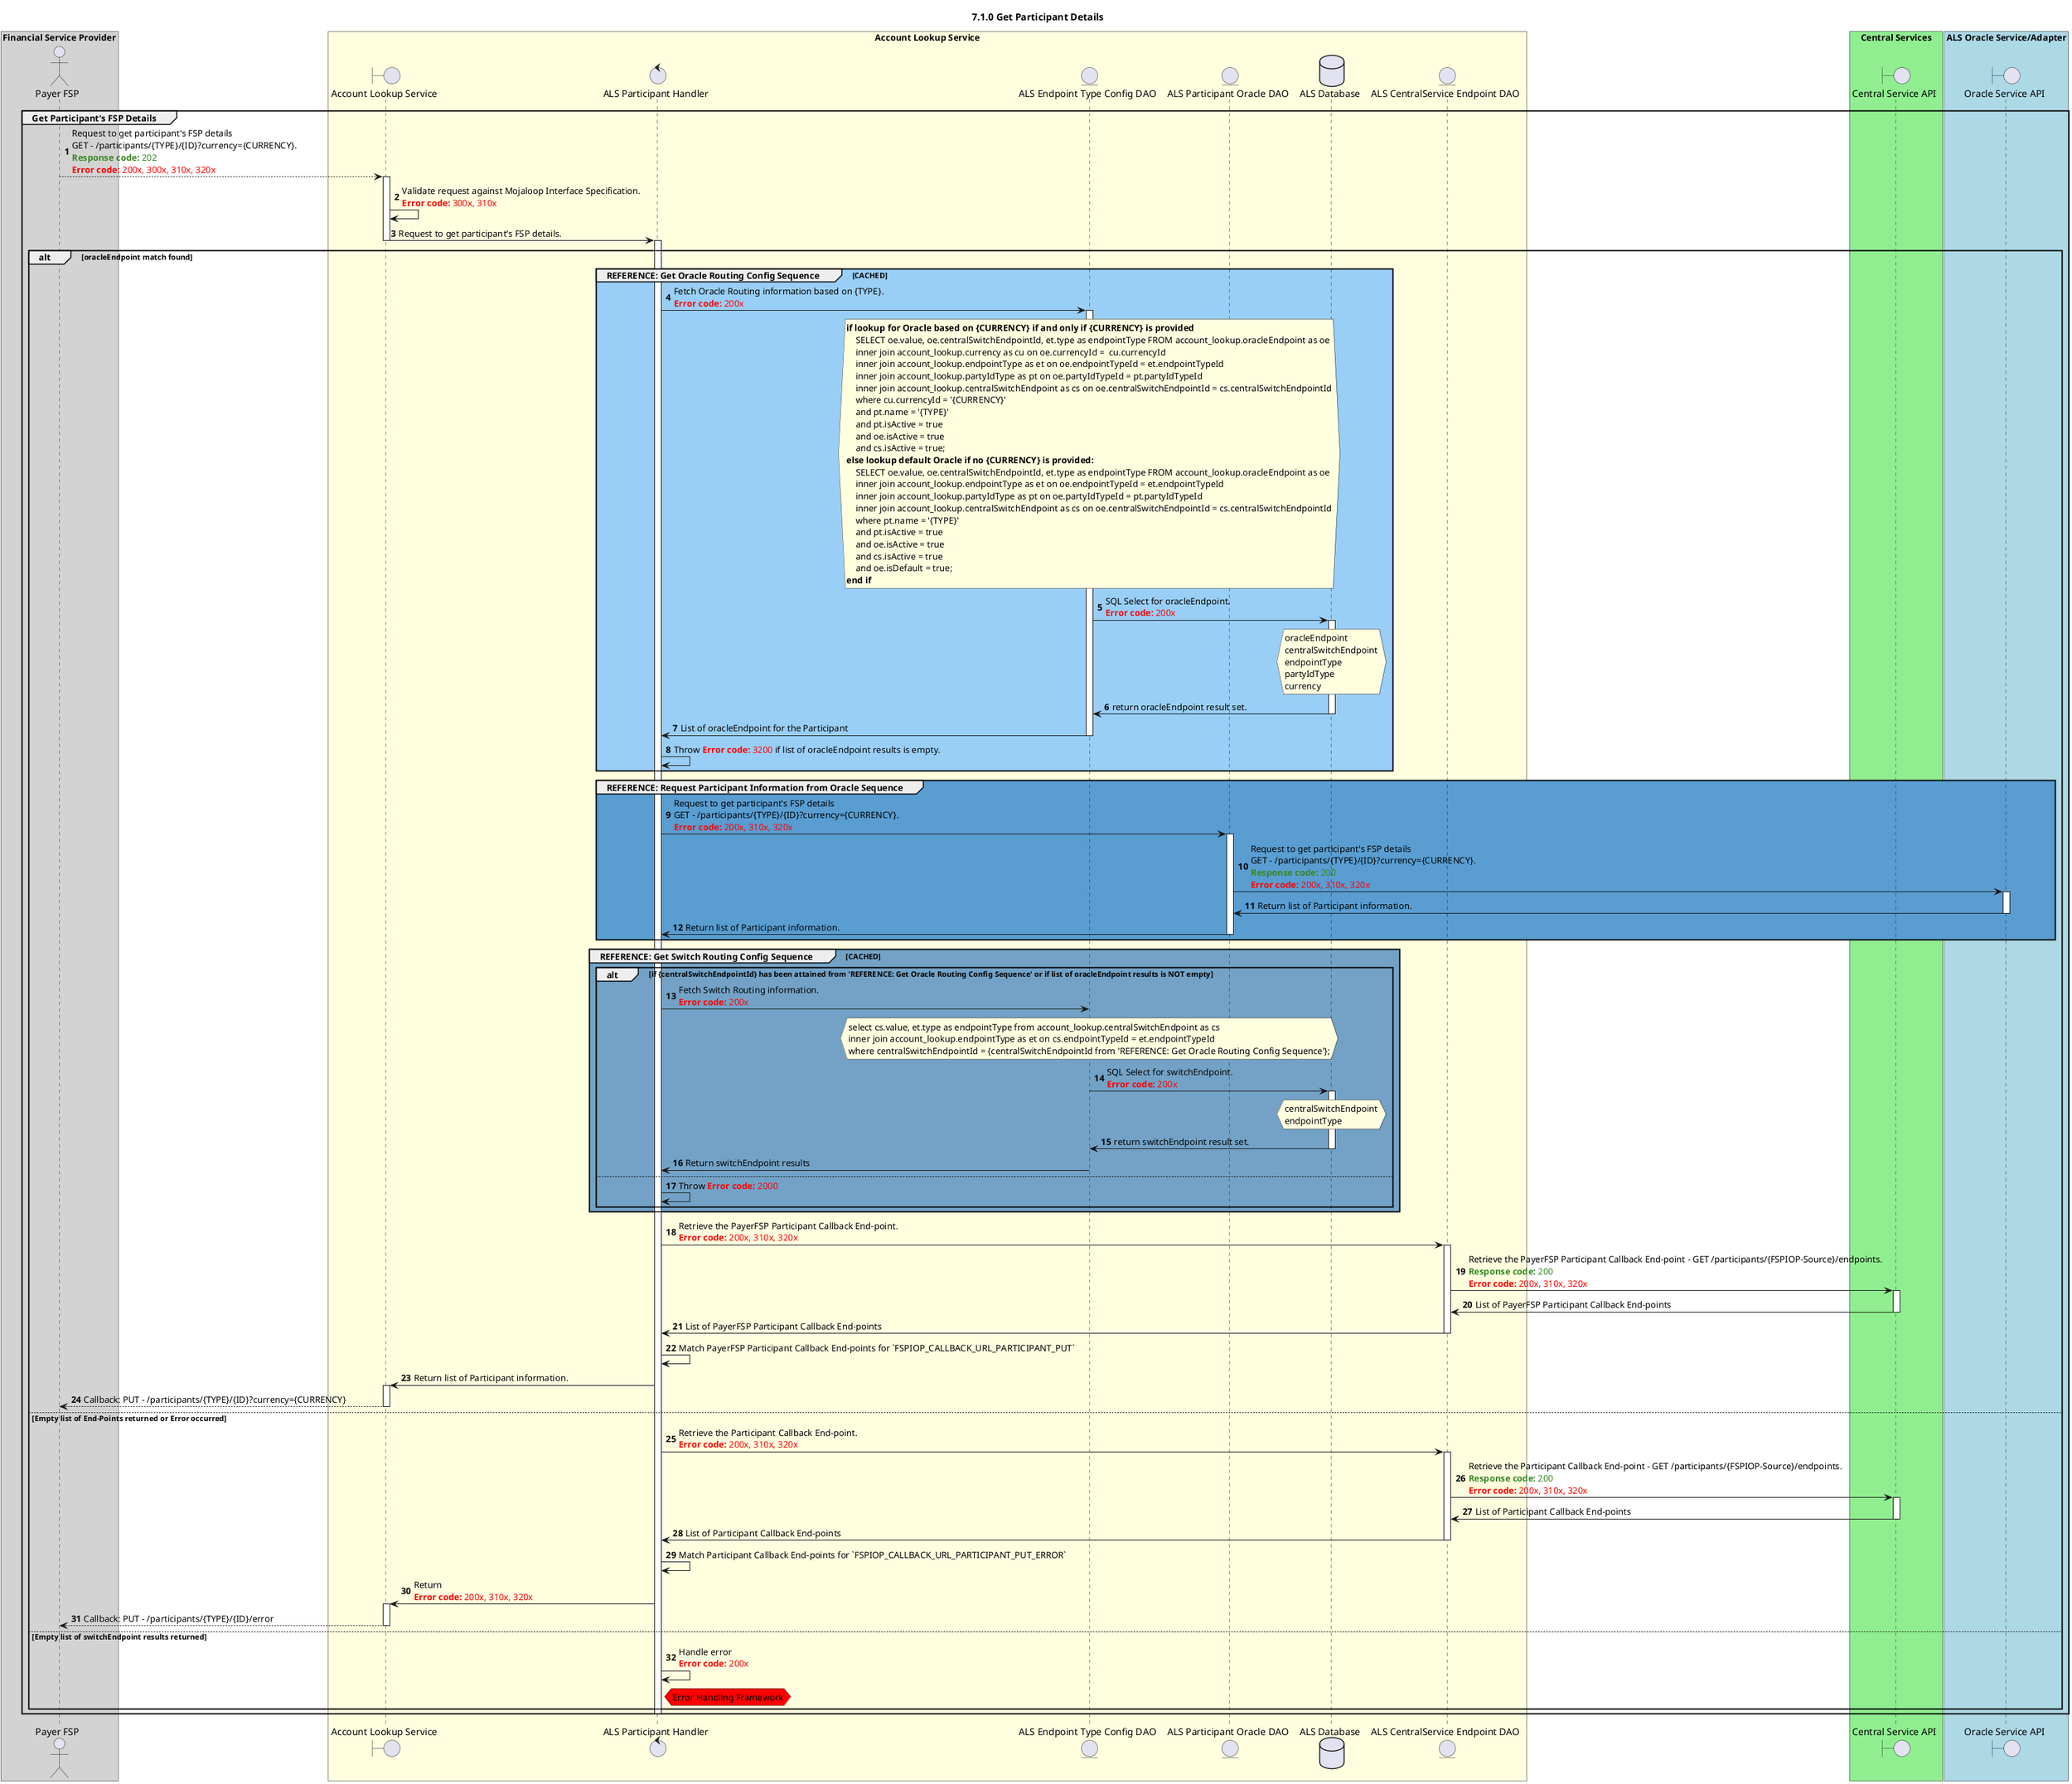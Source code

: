 /'*****
 License
 --------------
 Copyright © 2017 Bill & Melinda Gates Foundation
 The Mojaloop files are made available by the Bill & Melinda Gates Foundation under the Apache License, Version 2.0 (the "License") and you may not use these files except in compliance with the License. You may obtain a copy of the License at
 http://www.apache.org/licenses/LICENSE-2.0
 Unless required by applicable law or agreed to in writing, the Mojaloop files are distributed on an "AS IS" BASIS, WITHOUT WARRANTIES OR CONDITIONS OF ANY KIND, either express or implied. See the License for the specific language governing permissions and limitations under the License.
 Contributors
 --------------
 This is the official list of the Mojaloop project contributors for this file.
 Names of the original copyright holders (individuals or organizations)
 should be listed with a '*' in the first column. People who have
 contributed from an organization can be listed under the organization
 that actually holds the copyright for their contributions (see the
 Gates Foundation organization for an example). Those individuals should have
 their names indented and be marked with a '-'. Email address can be added
 optionally within square brackets <email>.
 * Gates Foundation
 - Name Surname <name.surname@gatesfoundation.com>

 * Rajiv Mothilal <rajiv.mothilal@modusbox.com>
 --------------
 ******'/


@startuml
' declate title
title 7.1.0 Get Participant Details

autonumber
' Actor Keys:
' boundary - APIs/Interfaces, etc
' entity - Database Access Objects
' database - Database Persistance Store

' declare actors
actor "Payer FSP" as PAYER_FSP
boundary "Account Lookup Service" as ALS_API
control "ALS Participant Handler" as ALS_PARTICIPANT_HANDLER
entity "ALS Endpoint Type Config DAO" as ALS_TYPE_ENDPOINT_CONFIG_DAO
entity "ALS CentralService Endpoint DAO" as ALS_CENTRALSERVICE_ENDPOINT_CONFIG_DAO
entity "ALS Participant Oracle DAO" as ALS_PARTICIPANT_ORACLE_DAO
entity "ALS Participant End-Point Oracle DAO" as ALS_PARTICIPANT_ORACLE_DAO
database "ALS Database" as ALS_DB
boundary "Oracle Service API" as ORACLE_API
boundary "Central Service API" as CENTRALSERVICE_API

box "Financial Service Provider" #LightGrey
participant PAYER_FSP
end box

box "Account Lookup Service" #LightYellow
participant ALS_API
participant ALS_PARTICIPANT_HANDLER
participant ALS_TYPE_ENDPOINT_CONFIG_DAO
participant ALS_PARTICIPANT_ORACLE_DAO
participant ALS_DB
participant ALS_CENTRALSERVICE_ENDPOINT_CONFIG_DAO
end box

box "Central Services" #LightGreen
participant CENTRALSERVICE_API
end box

box "ALS Oracle Service/Adapter" #LightBlue
participant ORACLE_API
end box

' START OF FLOW

group Get Participant's FSP Details
    PAYER_FSP --> ALS_API: Request to get participant's FSP details \nGET - /participants/{TYPE}/{ID}?currency={CURRENCY}.\n<color #388724><b>Response code:</b> 202</color> \n<color #FF0000><b>Error code:</b> 200x, 300x, 310x, 320x</color>
    activate ALS_API
    ALS_API -> ALS_API: Validate request against Mojaloop Interface Specification. \n<color #FF0000><b>Error code:</b> 300x, 310x</color>

    ALS_API -> ALS_PARTICIPANT_HANDLER: Request to get participant's FSP details.
    deactivate ALS_API

    alt oracleEndpoint match found

        '********************* Fetch Oracle Routing Config - START ************************
        group #99cef7 REFERENCE: Get Oracle Routing Config Sequence [CACHED]

            activate ALS_PARTICIPANT_HANDLER

            ALS_PARTICIPANT_HANDLER -> ALS_TYPE_ENDPOINT_CONFIG_DAO: Fetch Oracle Routing information based on {TYPE}. \n<color #FF0000><b>Error code:</b> 200x</color>
            activate ALS_TYPE_ENDPOINT_CONFIG_DAO

            hnote over ALS_TYPE_ENDPOINT_CONFIG_DAO #lightyellow
                <b>if lookup for Oracle based on {CURRENCY} if and only if {CURRENCY} is provided</b>
                    SELECT oe.value, oe.centralSwitchEndpointId, et.type as endpointType FROM account_lookup.oracleEndpoint as oe
                    inner join account_lookup.currency as cu on oe.currencyId =  cu.currencyId
                    inner join account_lookup.endpointType as et on oe.endpointTypeId = et.endpointTypeId
                    inner join account_lookup.partyIdType as pt on oe.partyIdTypeId = pt.partyIdTypeId
                    inner join account_lookup.centralSwitchEndpoint as cs on oe.centralSwitchEndpointId = cs.centralSwitchEndpointId
                    where cu.currencyId = '{CURRENCY}'
                    and pt.name = '{TYPE}'
                    and pt.isActive = true
                    and oe.isActive = true
                    and cs.isActive = true;
                <b>else lookup default Oracle if no {CURRENCY} is provided:</b>
                    SELECT oe.value, oe.centralSwitchEndpointId, et.type as endpointType FROM account_lookup.oracleEndpoint as oe
                    inner join account_lookup.endpointType as et on oe.endpointTypeId = et.endpointTypeId
                    inner join account_lookup.partyIdType as pt on oe.partyIdTypeId = pt.partyIdTypeId
                    inner join account_lookup.centralSwitchEndpoint as cs on oe.centralSwitchEndpointId = cs.centralSwitchEndpointId
                    where pt.name = '{TYPE}'
                    and pt.isActive = true
                    and oe.isActive = true
                    and cs.isActive = true
                    and oe.isDefault = true;
                <b>end if</b>
            end note

            ALS_TYPE_ENDPOINT_CONFIG_DAO -> ALS_DB: SQL Select for oracleEndpoint. \n<color #FF0000><b>Error code:</b> 200x</color>

            activate ALS_DB

            hnote over ALS_DB #lightyellow
                    oracleEndpoint
                    centralSwitchEndpoint
                    endpointType
                    partyIdType
                    currency
            end note
            ALS_DB -> ALS_TYPE_ENDPOINT_CONFIG_DAO: return oracleEndpoint result set.

            deactivate ALS_DB

            ALS_TYPE_ENDPOINT_CONFIG_DAO -> ALS_PARTICIPANT_HANDLER: List of oracleEndpoint for the Participant
            deactivate ALS_TYPE_ENDPOINT_CONFIG_DAO

            ALS_PARTICIPANT_HANDLER -> ALS_PARTICIPANT_HANDLER: Throw <color #FF0000><b>Error code:</b> 3200</color> if list of oracleEndpoint results is empty.

        end group
        '********************* Fetch Oracle Routing Information - END ************************

        '********************* Request Participant Information from Oracle - START ************************
        group #599dd1 REFERENCE: Request Participant Information from Oracle Sequence

            ALS_PARTICIPANT_HANDLER -> ALS_PARTICIPANT_ORACLE_DAO: Request to get participant's FSP details \nGET - /participants/{TYPE}/{ID}?currency={CURRENCY}. \n<color #FF0000><b>Error code:</b> 200x, 310x, 320x</color>
            activate ALS_PARTICIPANT_ORACLE_DAO
            ALS_PARTICIPANT_ORACLE_DAO -> ORACLE_API: Request to get participant's FSP details \nGET - /participants/{TYPE}/{ID}?currency={CURRENCY}. \n<color #388724><b>Response code:</b> 200</color> \n<color #FF0000><b>Error code:</b> 200x, 310x, 320x</color>
            activate ORACLE_API

            ORACLE_API -> ALS_PARTICIPANT_ORACLE_DAO: Return list of Participant information.
            deactivate ORACLE_API

            ALS_PARTICIPANT_ORACLE_DAO -> ALS_PARTICIPANT_HANDLER: Return list of Participant information.
            deactivate ALS_PARTICIPANT_ORACLE_DAO

            '********************* Request Participant Information from Oracle - END ************************

        end group

        '********************* Get Switch Config Information - START ************************
        group #73a2c6 REFERENCE: Get Switch Routing Config Sequence [CACHED]

            alt if {centralSwitchEndpointId} has been attained from 'REFERENCE: Get Oracle Routing Config Sequence' or if list of oracleEndpoint results is NOT empty
                ALS_PARTICIPANT_HANDLER -> ALS_TYPE_ENDPOINT_CONFIG_DAO: Fetch Switch Routing information. \n<color #FF0000><b>Error code:</b> 200x</color>

                hnote over ALS_TYPE_ENDPOINT_CONFIG_DAO #lightyellow
                    select cs.value, et.type as endpointType from account_lookup.centralSwitchEndpoint as cs
                    inner join account_lookup.endpointType as et on cs.endpointTypeId = et.endpointTypeId
                    where centralSwitchEndpointId = {centralSwitchEndpointId from 'REFERENCE: Get Oracle Routing Config Sequence'};
                end note

                ALS_TYPE_ENDPOINT_CONFIG_DAO -> ALS_DB: SQL Select for switchEndpoint. \n<color #FF0000><b>Error code:</b> 200x</color>

                activate ALS_DB

                hnote over ALS_DB #lightyellow
                        centralSwitchEndpoint
                        endpointType
                end note
                ALS_DB -> ALS_TYPE_ENDPOINT_CONFIG_DAO: return switchEndpoint result set.

                deactivate ALS_DB

                ALS_TYPE_ENDPOINT_CONFIG_DAO -> ALS_PARTICIPANT_HANDLER: Return switchEndpoint results
            else
                ALS_PARTICIPANT_HANDLER -> ALS_PARTICIPANT_HANDLER: Throw <color #FF0000><b>Error code:</b> 2000</color>
            end alt

        end group
        '********************* Get Switch Config Information - END ************************

        '********************* Get PayerFSP Callback End-points - START ************************

        ALS_PARTICIPANT_HANDLER -> ALS_CENTRALSERVICE_ENDPOINT_CONFIG_DAO: Retrieve the PayerFSP Participant Callback End-point. \n<color #FF0000><b>Error code:</b> 200x, 310x, 320x</color>
        activate ALS_CENTRALSERVICE_ENDPOINT_CONFIG_DAO
        ALS_CENTRALSERVICE_ENDPOINT_CONFIG_DAO -> CENTRALSERVICE_API: Retrieve the PayerFSP Participant Callback End-point - GET /participants/{FSPIOP-Source}/endpoints. \n<color #388724><b>Response code:</b> 200</color> \n<color #FF0000><b>Error code:</b> 200x, 310x, 320x</color>
        activate CENTRALSERVICE_API
        CENTRALSERVICE_API -> ALS_CENTRALSERVICE_ENDPOINT_CONFIG_DAO: List of PayerFSP Participant Callback End-points
        deactivate CENTRALSERVICE_API
        ALS_CENTRALSERVICE_ENDPOINT_CONFIG_DAO -> ALS_PARTICIPANT_HANDLER: List of PayerFSP Participant Callback End-points
        deactivate ALS_CENTRALSERVICE_ENDPOINT_CONFIG_DAO

        ALS_PARTICIPANT_HANDLER -> ALS_PARTICIPANT_HANDLER: Match PayerFSP Participant Callback End-points for `FSPIOP_CALLBACK_URL_PARTICIPANT_PUT`

        '********************* Get PayerFSP Participant Information - END ************************

        ALS_PARTICIPANT_HANDLER -> ALS_API: Return list of Participant information.

        activate ALS_API
        ALS_API --> PAYER_FSP: Callback: PUT - /participants/{TYPE}/{ID}?currency={CURRENCY}
        deactivate ALS_API

    else Empty list of End-Points returned or Error occurred

        ALS_PARTICIPANT_HANDLER -> ALS_CENTRALSERVICE_ENDPOINT_CONFIG_DAO: Retrieve the Participant Callback End-point. \n<color #FF0000><b>Error code:</b> 200x, 310x, 320x</color>
        activate ALS_CENTRALSERVICE_ENDPOINT_CONFIG_DAO
        ALS_CENTRALSERVICE_ENDPOINT_CONFIG_DAO -> CENTRALSERVICE_API: Retrieve the Participant Callback End-point - GET /participants/{FSPIOP-Source}/endpoints. \n<color #388724><b>Response code:</b> 200</color> \n<color #FF0000><b>Error code:</b> 200x, 310x, 320x</color>
        activate CENTRALSERVICE_API
        CENTRALSERVICE_API -> ALS_CENTRALSERVICE_ENDPOINT_CONFIG_DAO: List of Participant Callback End-points
        deactivate CENTRALSERVICE_API
        ALS_CENTRALSERVICE_ENDPOINT_CONFIG_DAO -> ALS_PARTICIPANT_HANDLER: List of Participant Callback End-points
        deactivate ALS_CENTRALSERVICE_ENDPOINT_CONFIG_DAO

        ALS_PARTICIPANT_HANDLER -> ALS_PARTICIPANT_HANDLER: Match Participant Callback End-points for `FSPIOP_CALLBACK_URL_PARTICIPANT_PUT_ERROR`

        ALS_PARTICIPANT_HANDLER -> ALS_API: Return \n<color #FF0000><b>Error code:</b> 200x, 310x, 320x</color>
        activate ALS_API
        ALS_API --> PAYER_FSP: Callback: PUT - /participants/{TYPE}/{ID}/error
        deactivate ALS_API
    else Empty list of switchEndpoint results returned
        ALS_PARTICIPANT_HANDLER -> ALS_PARTICIPANT_HANDLER: Handle error\n<color #FF0000><b>Error code:</b> 200x</color>
        hnote right ALS_PARTICIPANT_HANDLER #red
            Error Handling Framework
        end note
    end alt

    deactivate ALS_PARTICIPANT_HANDLER

end
@enduml
